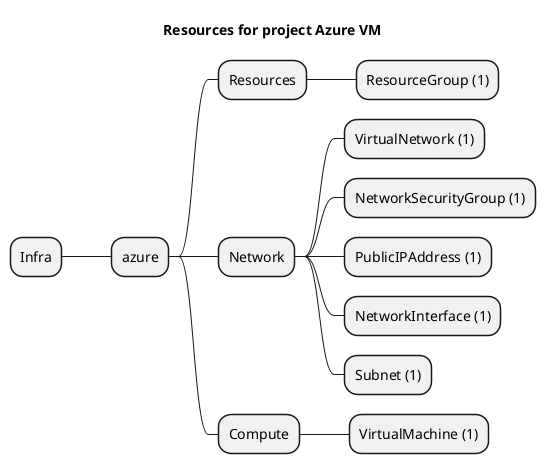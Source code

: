 @startmindmap
title Resources for project Azure VM
skinparam monochrome true
+ Infra
++ azure
+++ Resources
++++ ResourceGroup (1)
+++ Network
++++ VirtualNetwork (1)
++++ NetworkSecurityGroup (1)
++++ PublicIPAddress (1)
++++ NetworkInterface (1)
++++ Subnet (1)
+++ Compute
++++ VirtualMachine (1)
@endmindmap